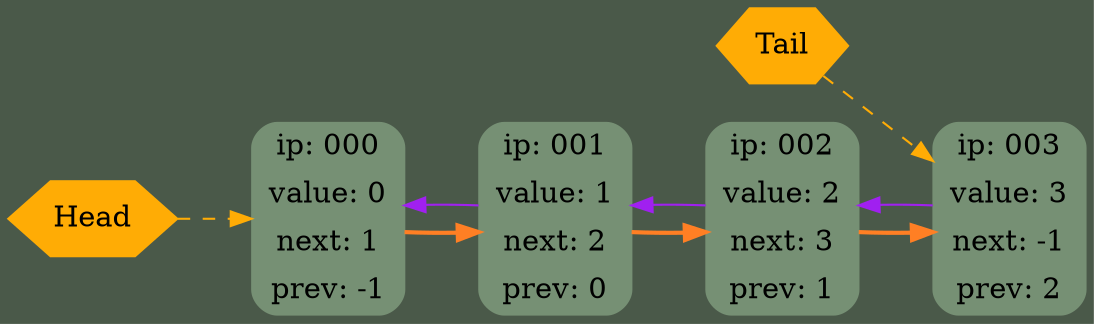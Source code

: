 digraph G {
	rankdir = LR;
	bgcolor="#4A5949"
	node000 [shape=Mrecord; style=filled; color="#769074"; label =  " { ip: 000} | {value:   0} | {next:   1} | {prev:  -1} " ];
	node001 [shape=Mrecord; style=filled; color="#769074"; label =  " { ip: 001} | {value:   1} | {next:   2} | {prev:   0} " ];
	node002 [shape=Mrecord; style=filled; color="#769074"; label =  " { ip: 002} | {value:   2} | {next:   3} | {prev:   1} " ];
	node003 [shape=Mrecord; style=filled; color="#769074"; label =  " { ip: 003} | {value:   3} | {next:  -1} | {prev:   2} " ];


	node000 -> node001 [style=bold; weight=1000; color=chocolate1; ];
	node001 -> node002 [style=bold; weight=1000; color=chocolate1; ];
	node002 -> node003 [style=bold; weight=1000; color=chocolate1; ];
	node003 -> node002 [weight=0; color=purple; constraint=false; ];
	node002 -> node001 [weight=0; color=purple; constraint=false; ];
	node001 -> node000 [weight=0; color=purple; constraint=false; ];

	head [shape=hexagon; style=filled; color="#ffac05"; label="Head"];
	head -> node000 [style=dashed; color="#ffac05"];
	tail [shape=hexagon; style=filled; color="#ffac05"; label="Tail"];
	tail -> node003 [style=dashed; color="#ffac05"];
}
